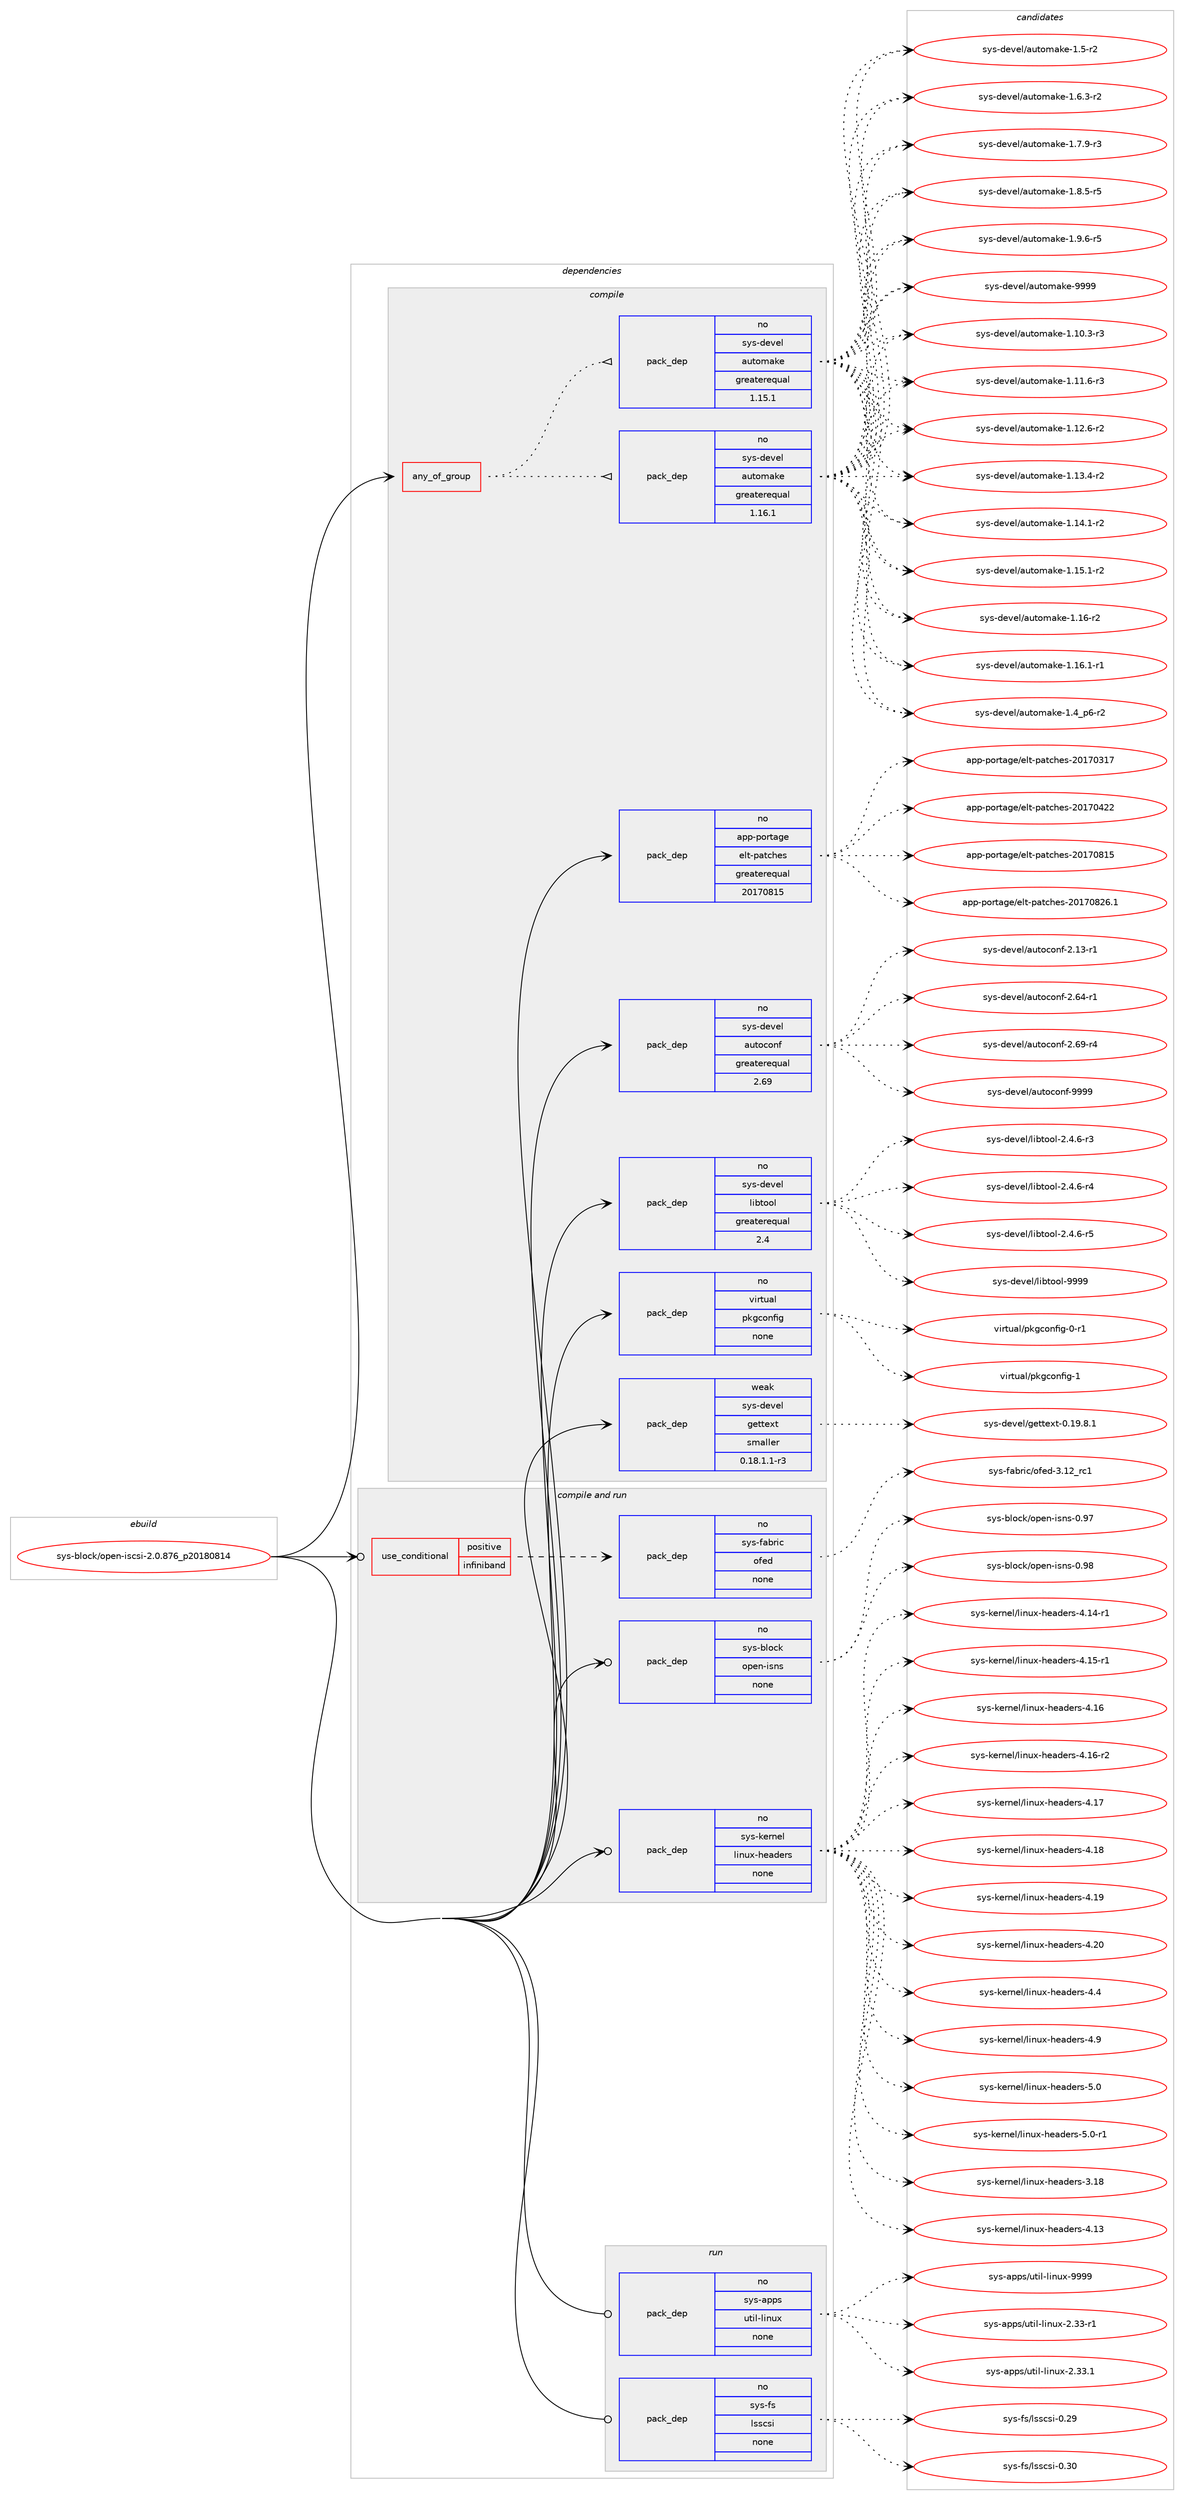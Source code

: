 digraph prolog {

# *************
# Graph options
# *************

newrank=true;
concentrate=true;
compound=true;
graph [rankdir=LR,fontname=Helvetica,fontsize=10,ranksep=1.5];#, ranksep=2.5, nodesep=0.2];
edge  [arrowhead=vee];
node  [fontname=Helvetica,fontsize=10];

# **********
# The ebuild
# **********

subgraph cluster_leftcol {
color=gray;
rank=same;
label=<<i>ebuild</i>>;
id [label="sys-block/open-iscsi-2.0.876_p20180814", color=red, width=4, href="../sys-block/open-iscsi-2.0.876_p20180814.svg"];
}

# ****************
# The dependencies
# ****************

subgraph cluster_midcol {
color=gray;
label=<<i>dependencies</i>>;
subgraph cluster_compile {
fillcolor="#eeeeee";
style=filled;
label=<<i>compile</i>>;
subgraph any27270 {
dependency1718689 [label=<<TABLE BORDER="0" CELLBORDER="1" CELLSPACING="0" CELLPADDING="4"><TR><TD CELLPADDING="10">any_of_group</TD></TR></TABLE>>, shape=none, color=red];subgraph pack1232489 {
dependency1718690 [label=<<TABLE BORDER="0" CELLBORDER="1" CELLSPACING="0" CELLPADDING="4" WIDTH="220"><TR><TD ROWSPAN="6" CELLPADDING="30">pack_dep</TD></TR><TR><TD WIDTH="110">no</TD></TR><TR><TD>sys-devel</TD></TR><TR><TD>automake</TD></TR><TR><TD>greaterequal</TD></TR><TR><TD>1.16.1</TD></TR></TABLE>>, shape=none, color=blue];
}
dependency1718689:e -> dependency1718690:w [weight=20,style="dotted",arrowhead="oinv"];
subgraph pack1232490 {
dependency1718691 [label=<<TABLE BORDER="0" CELLBORDER="1" CELLSPACING="0" CELLPADDING="4" WIDTH="220"><TR><TD ROWSPAN="6" CELLPADDING="30">pack_dep</TD></TR><TR><TD WIDTH="110">no</TD></TR><TR><TD>sys-devel</TD></TR><TR><TD>automake</TD></TR><TR><TD>greaterequal</TD></TR><TR><TD>1.15.1</TD></TR></TABLE>>, shape=none, color=blue];
}
dependency1718689:e -> dependency1718691:w [weight=20,style="dotted",arrowhead="oinv"];
}
id:e -> dependency1718689:w [weight=20,style="solid",arrowhead="vee"];
subgraph pack1232491 {
dependency1718692 [label=<<TABLE BORDER="0" CELLBORDER="1" CELLSPACING="0" CELLPADDING="4" WIDTH="220"><TR><TD ROWSPAN="6" CELLPADDING="30">pack_dep</TD></TR><TR><TD WIDTH="110">no</TD></TR><TR><TD>app-portage</TD></TR><TR><TD>elt-patches</TD></TR><TR><TD>greaterequal</TD></TR><TR><TD>20170815</TD></TR></TABLE>>, shape=none, color=blue];
}
id:e -> dependency1718692:w [weight=20,style="solid",arrowhead="vee"];
subgraph pack1232492 {
dependency1718693 [label=<<TABLE BORDER="0" CELLBORDER="1" CELLSPACING="0" CELLPADDING="4" WIDTH="220"><TR><TD ROWSPAN="6" CELLPADDING="30">pack_dep</TD></TR><TR><TD WIDTH="110">no</TD></TR><TR><TD>sys-devel</TD></TR><TR><TD>autoconf</TD></TR><TR><TD>greaterequal</TD></TR><TR><TD>2.69</TD></TR></TABLE>>, shape=none, color=blue];
}
id:e -> dependency1718693:w [weight=20,style="solid",arrowhead="vee"];
subgraph pack1232493 {
dependency1718694 [label=<<TABLE BORDER="0" CELLBORDER="1" CELLSPACING="0" CELLPADDING="4" WIDTH="220"><TR><TD ROWSPAN="6" CELLPADDING="30">pack_dep</TD></TR><TR><TD WIDTH="110">no</TD></TR><TR><TD>sys-devel</TD></TR><TR><TD>libtool</TD></TR><TR><TD>greaterequal</TD></TR><TR><TD>2.4</TD></TR></TABLE>>, shape=none, color=blue];
}
id:e -> dependency1718694:w [weight=20,style="solid",arrowhead="vee"];
subgraph pack1232494 {
dependency1718695 [label=<<TABLE BORDER="0" CELLBORDER="1" CELLSPACING="0" CELLPADDING="4" WIDTH="220"><TR><TD ROWSPAN="6" CELLPADDING="30">pack_dep</TD></TR><TR><TD WIDTH="110">no</TD></TR><TR><TD>virtual</TD></TR><TR><TD>pkgconfig</TD></TR><TR><TD>none</TD></TR><TR><TD></TD></TR></TABLE>>, shape=none, color=blue];
}
id:e -> dependency1718695:w [weight=20,style="solid",arrowhead="vee"];
subgraph pack1232495 {
dependency1718696 [label=<<TABLE BORDER="0" CELLBORDER="1" CELLSPACING="0" CELLPADDING="4" WIDTH="220"><TR><TD ROWSPAN="6" CELLPADDING="30">pack_dep</TD></TR><TR><TD WIDTH="110">weak</TD></TR><TR><TD>sys-devel</TD></TR><TR><TD>gettext</TD></TR><TR><TD>smaller</TD></TR><TR><TD>0.18.1.1-r3</TD></TR></TABLE>>, shape=none, color=blue];
}
id:e -> dependency1718696:w [weight=20,style="solid",arrowhead="vee"];
}
subgraph cluster_compileandrun {
fillcolor="#eeeeee";
style=filled;
label=<<i>compile and run</i>>;
subgraph cond458050 {
dependency1718697 [label=<<TABLE BORDER="0" CELLBORDER="1" CELLSPACING="0" CELLPADDING="4"><TR><TD ROWSPAN="3" CELLPADDING="10">use_conditional</TD></TR><TR><TD>positive</TD></TR><TR><TD>infiniband</TD></TR></TABLE>>, shape=none, color=red];
subgraph pack1232496 {
dependency1718698 [label=<<TABLE BORDER="0" CELLBORDER="1" CELLSPACING="0" CELLPADDING="4" WIDTH="220"><TR><TD ROWSPAN="6" CELLPADDING="30">pack_dep</TD></TR><TR><TD WIDTH="110">no</TD></TR><TR><TD>sys-fabric</TD></TR><TR><TD>ofed</TD></TR><TR><TD>none</TD></TR><TR><TD></TD></TR></TABLE>>, shape=none, color=blue];
}
dependency1718697:e -> dependency1718698:w [weight=20,style="dashed",arrowhead="vee"];
}
id:e -> dependency1718697:w [weight=20,style="solid",arrowhead="odotvee"];
subgraph pack1232497 {
dependency1718699 [label=<<TABLE BORDER="0" CELLBORDER="1" CELLSPACING="0" CELLPADDING="4" WIDTH="220"><TR><TD ROWSPAN="6" CELLPADDING="30">pack_dep</TD></TR><TR><TD WIDTH="110">no</TD></TR><TR><TD>sys-block</TD></TR><TR><TD>open-isns</TD></TR><TR><TD>none</TD></TR><TR><TD></TD></TR></TABLE>>, shape=none, color=blue];
}
id:e -> dependency1718699:w [weight=20,style="solid",arrowhead="odotvee"];
subgraph pack1232498 {
dependency1718700 [label=<<TABLE BORDER="0" CELLBORDER="1" CELLSPACING="0" CELLPADDING="4" WIDTH="220"><TR><TD ROWSPAN="6" CELLPADDING="30">pack_dep</TD></TR><TR><TD WIDTH="110">no</TD></TR><TR><TD>sys-kernel</TD></TR><TR><TD>linux-headers</TD></TR><TR><TD>none</TD></TR><TR><TD></TD></TR></TABLE>>, shape=none, color=blue];
}
id:e -> dependency1718700:w [weight=20,style="solid",arrowhead="odotvee"];
}
subgraph cluster_run {
fillcolor="#eeeeee";
style=filled;
label=<<i>run</i>>;
subgraph pack1232499 {
dependency1718701 [label=<<TABLE BORDER="0" CELLBORDER="1" CELLSPACING="0" CELLPADDING="4" WIDTH="220"><TR><TD ROWSPAN="6" CELLPADDING="30">pack_dep</TD></TR><TR><TD WIDTH="110">no</TD></TR><TR><TD>sys-apps</TD></TR><TR><TD>util-linux</TD></TR><TR><TD>none</TD></TR><TR><TD></TD></TR></TABLE>>, shape=none, color=blue];
}
id:e -> dependency1718701:w [weight=20,style="solid",arrowhead="odot"];
subgraph pack1232500 {
dependency1718702 [label=<<TABLE BORDER="0" CELLBORDER="1" CELLSPACING="0" CELLPADDING="4" WIDTH="220"><TR><TD ROWSPAN="6" CELLPADDING="30">pack_dep</TD></TR><TR><TD WIDTH="110">no</TD></TR><TR><TD>sys-fs</TD></TR><TR><TD>lsscsi</TD></TR><TR><TD>none</TD></TR><TR><TD></TD></TR></TABLE>>, shape=none, color=blue];
}
id:e -> dependency1718702:w [weight=20,style="solid",arrowhead="odot"];
}
}

# **************
# The candidates
# **************

subgraph cluster_choices {
rank=same;
color=gray;
label=<<i>candidates</i>>;

subgraph choice1232489 {
color=black;
nodesep=1;
choice11512111545100101118101108479711711611110997107101454946494846514511451 [label="sys-devel/automake-1.10.3-r3", color=red, width=4,href="../sys-devel/automake-1.10.3-r3.svg"];
choice11512111545100101118101108479711711611110997107101454946494946544511451 [label="sys-devel/automake-1.11.6-r3", color=red, width=4,href="../sys-devel/automake-1.11.6-r3.svg"];
choice11512111545100101118101108479711711611110997107101454946495046544511450 [label="sys-devel/automake-1.12.6-r2", color=red, width=4,href="../sys-devel/automake-1.12.6-r2.svg"];
choice11512111545100101118101108479711711611110997107101454946495146524511450 [label="sys-devel/automake-1.13.4-r2", color=red, width=4,href="../sys-devel/automake-1.13.4-r2.svg"];
choice11512111545100101118101108479711711611110997107101454946495246494511450 [label="sys-devel/automake-1.14.1-r2", color=red, width=4,href="../sys-devel/automake-1.14.1-r2.svg"];
choice11512111545100101118101108479711711611110997107101454946495346494511450 [label="sys-devel/automake-1.15.1-r2", color=red, width=4,href="../sys-devel/automake-1.15.1-r2.svg"];
choice1151211154510010111810110847971171161111099710710145494649544511450 [label="sys-devel/automake-1.16-r2", color=red, width=4,href="../sys-devel/automake-1.16-r2.svg"];
choice11512111545100101118101108479711711611110997107101454946495446494511449 [label="sys-devel/automake-1.16.1-r1", color=red, width=4,href="../sys-devel/automake-1.16.1-r1.svg"];
choice115121115451001011181011084797117116111109971071014549465295112544511450 [label="sys-devel/automake-1.4_p6-r2", color=red, width=4,href="../sys-devel/automake-1.4_p6-r2.svg"];
choice11512111545100101118101108479711711611110997107101454946534511450 [label="sys-devel/automake-1.5-r2", color=red, width=4,href="../sys-devel/automake-1.5-r2.svg"];
choice115121115451001011181011084797117116111109971071014549465446514511450 [label="sys-devel/automake-1.6.3-r2", color=red, width=4,href="../sys-devel/automake-1.6.3-r2.svg"];
choice115121115451001011181011084797117116111109971071014549465546574511451 [label="sys-devel/automake-1.7.9-r3", color=red, width=4,href="../sys-devel/automake-1.7.9-r3.svg"];
choice115121115451001011181011084797117116111109971071014549465646534511453 [label="sys-devel/automake-1.8.5-r5", color=red, width=4,href="../sys-devel/automake-1.8.5-r5.svg"];
choice115121115451001011181011084797117116111109971071014549465746544511453 [label="sys-devel/automake-1.9.6-r5", color=red, width=4,href="../sys-devel/automake-1.9.6-r5.svg"];
choice115121115451001011181011084797117116111109971071014557575757 [label="sys-devel/automake-9999", color=red, width=4,href="../sys-devel/automake-9999.svg"];
dependency1718690:e -> choice11512111545100101118101108479711711611110997107101454946494846514511451:w [style=dotted,weight="100"];
dependency1718690:e -> choice11512111545100101118101108479711711611110997107101454946494946544511451:w [style=dotted,weight="100"];
dependency1718690:e -> choice11512111545100101118101108479711711611110997107101454946495046544511450:w [style=dotted,weight="100"];
dependency1718690:e -> choice11512111545100101118101108479711711611110997107101454946495146524511450:w [style=dotted,weight="100"];
dependency1718690:e -> choice11512111545100101118101108479711711611110997107101454946495246494511450:w [style=dotted,weight="100"];
dependency1718690:e -> choice11512111545100101118101108479711711611110997107101454946495346494511450:w [style=dotted,weight="100"];
dependency1718690:e -> choice1151211154510010111810110847971171161111099710710145494649544511450:w [style=dotted,weight="100"];
dependency1718690:e -> choice11512111545100101118101108479711711611110997107101454946495446494511449:w [style=dotted,weight="100"];
dependency1718690:e -> choice115121115451001011181011084797117116111109971071014549465295112544511450:w [style=dotted,weight="100"];
dependency1718690:e -> choice11512111545100101118101108479711711611110997107101454946534511450:w [style=dotted,weight="100"];
dependency1718690:e -> choice115121115451001011181011084797117116111109971071014549465446514511450:w [style=dotted,weight="100"];
dependency1718690:e -> choice115121115451001011181011084797117116111109971071014549465546574511451:w [style=dotted,weight="100"];
dependency1718690:e -> choice115121115451001011181011084797117116111109971071014549465646534511453:w [style=dotted,weight="100"];
dependency1718690:e -> choice115121115451001011181011084797117116111109971071014549465746544511453:w [style=dotted,weight="100"];
dependency1718690:e -> choice115121115451001011181011084797117116111109971071014557575757:w [style=dotted,weight="100"];
}
subgraph choice1232490 {
color=black;
nodesep=1;
choice11512111545100101118101108479711711611110997107101454946494846514511451 [label="sys-devel/automake-1.10.3-r3", color=red, width=4,href="../sys-devel/automake-1.10.3-r3.svg"];
choice11512111545100101118101108479711711611110997107101454946494946544511451 [label="sys-devel/automake-1.11.6-r3", color=red, width=4,href="../sys-devel/automake-1.11.6-r3.svg"];
choice11512111545100101118101108479711711611110997107101454946495046544511450 [label="sys-devel/automake-1.12.6-r2", color=red, width=4,href="../sys-devel/automake-1.12.6-r2.svg"];
choice11512111545100101118101108479711711611110997107101454946495146524511450 [label="sys-devel/automake-1.13.4-r2", color=red, width=4,href="../sys-devel/automake-1.13.4-r2.svg"];
choice11512111545100101118101108479711711611110997107101454946495246494511450 [label="sys-devel/automake-1.14.1-r2", color=red, width=4,href="../sys-devel/automake-1.14.1-r2.svg"];
choice11512111545100101118101108479711711611110997107101454946495346494511450 [label="sys-devel/automake-1.15.1-r2", color=red, width=4,href="../sys-devel/automake-1.15.1-r2.svg"];
choice1151211154510010111810110847971171161111099710710145494649544511450 [label="sys-devel/automake-1.16-r2", color=red, width=4,href="../sys-devel/automake-1.16-r2.svg"];
choice11512111545100101118101108479711711611110997107101454946495446494511449 [label="sys-devel/automake-1.16.1-r1", color=red, width=4,href="../sys-devel/automake-1.16.1-r1.svg"];
choice115121115451001011181011084797117116111109971071014549465295112544511450 [label="sys-devel/automake-1.4_p6-r2", color=red, width=4,href="../sys-devel/automake-1.4_p6-r2.svg"];
choice11512111545100101118101108479711711611110997107101454946534511450 [label="sys-devel/automake-1.5-r2", color=red, width=4,href="../sys-devel/automake-1.5-r2.svg"];
choice115121115451001011181011084797117116111109971071014549465446514511450 [label="sys-devel/automake-1.6.3-r2", color=red, width=4,href="../sys-devel/automake-1.6.3-r2.svg"];
choice115121115451001011181011084797117116111109971071014549465546574511451 [label="sys-devel/automake-1.7.9-r3", color=red, width=4,href="../sys-devel/automake-1.7.9-r3.svg"];
choice115121115451001011181011084797117116111109971071014549465646534511453 [label="sys-devel/automake-1.8.5-r5", color=red, width=4,href="../sys-devel/automake-1.8.5-r5.svg"];
choice115121115451001011181011084797117116111109971071014549465746544511453 [label="sys-devel/automake-1.9.6-r5", color=red, width=4,href="../sys-devel/automake-1.9.6-r5.svg"];
choice115121115451001011181011084797117116111109971071014557575757 [label="sys-devel/automake-9999", color=red, width=4,href="../sys-devel/automake-9999.svg"];
dependency1718691:e -> choice11512111545100101118101108479711711611110997107101454946494846514511451:w [style=dotted,weight="100"];
dependency1718691:e -> choice11512111545100101118101108479711711611110997107101454946494946544511451:w [style=dotted,weight="100"];
dependency1718691:e -> choice11512111545100101118101108479711711611110997107101454946495046544511450:w [style=dotted,weight="100"];
dependency1718691:e -> choice11512111545100101118101108479711711611110997107101454946495146524511450:w [style=dotted,weight="100"];
dependency1718691:e -> choice11512111545100101118101108479711711611110997107101454946495246494511450:w [style=dotted,weight="100"];
dependency1718691:e -> choice11512111545100101118101108479711711611110997107101454946495346494511450:w [style=dotted,weight="100"];
dependency1718691:e -> choice1151211154510010111810110847971171161111099710710145494649544511450:w [style=dotted,weight="100"];
dependency1718691:e -> choice11512111545100101118101108479711711611110997107101454946495446494511449:w [style=dotted,weight="100"];
dependency1718691:e -> choice115121115451001011181011084797117116111109971071014549465295112544511450:w [style=dotted,weight="100"];
dependency1718691:e -> choice11512111545100101118101108479711711611110997107101454946534511450:w [style=dotted,weight="100"];
dependency1718691:e -> choice115121115451001011181011084797117116111109971071014549465446514511450:w [style=dotted,weight="100"];
dependency1718691:e -> choice115121115451001011181011084797117116111109971071014549465546574511451:w [style=dotted,weight="100"];
dependency1718691:e -> choice115121115451001011181011084797117116111109971071014549465646534511453:w [style=dotted,weight="100"];
dependency1718691:e -> choice115121115451001011181011084797117116111109971071014549465746544511453:w [style=dotted,weight="100"];
dependency1718691:e -> choice115121115451001011181011084797117116111109971071014557575757:w [style=dotted,weight="100"];
}
subgraph choice1232491 {
color=black;
nodesep=1;
choice97112112451121111141169710310147101108116451129711699104101115455048495548514955 [label="app-portage/elt-patches-20170317", color=red, width=4,href="../app-portage/elt-patches-20170317.svg"];
choice97112112451121111141169710310147101108116451129711699104101115455048495548525050 [label="app-portage/elt-patches-20170422", color=red, width=4,href="../app-portage/elt-patches-20170422.svg"];
choice97112112451121111141169710310147101108116451129711699104101115455048495548564953 [label="app-portage/elt-patches-20170815", color=red, width=4,href="../app-portage/elt-patches-20170815.svg"];
choice971121124511211111411697103101471011081164511297116991041011154550484955485650544649 [label="app-portage/elt-patches-20170826.1", color=red, width=4,href="../app-portage/elt-patches-20170826.1.svg"];
dependency1718692:e -> choice97112112451121111141169710310147101108116451129711699104101115455048495548514955:w [style=dotted,weight="100"];
dependency1718692:e -> choice97112112451121111141169710310147101108116451129711699104101115455048495548525050:w [style=dotted,weight="100"];
dependency1718692:e -> choice97112112451121111141169710310147101108116451129711699104101115455048495548564953:w [style=dotted,weight="100"];
dependency1718692:e -> choice971121124511211111411697103101471011081164511297116991041011154550484955485650544649:w [style=dotted,weight="100"];
}
subgraph choice1232492 {
color=black;
nodesep=1;
choice1151211154510010111810110847971171161119911111010245504649514511449 [label="sys-devel/autoconf-2.13-r1", color=red, width=4,href="../sys-devel/autoconf-2.13-r1.svg"];
choice1151211154510010111810110847971171161119911111010245504654524511449 [label="sys-devel/autoconf-2.64-r1", color=red, width=4,href="../sys-devel/autoconf-2.64-r1.svg"];
choice1151211154510010111810110847971171161119911111010245504654574511452 [label="sys-devel/autoconf-2.69-r4", color=red, width=4,href="../sys-devel/autoconf-2.69-r4.svg"];
choice115121115451001011181011084797117116111991111101024557575757 [label="sys-devel/autoconf-9999", color=red, width=4,href="../sys-devel/autoconf-9999.svg"];
dependency1718693:e -> choice1151211154510010111810110847971171161119911111010245504649514511449:w [style=dotted,weight="100"];
dependency1718693:e -> choice1151211154510010111810110847971171161119911111010245504654524511449:w [style=dotted,weight="100"];
dependency1718693:e -> choice1151211154510010111810110847971171161119911111010245504654574511452:w [style=dotted,weight="100"];
dependency1718693:e -> choice115121115451001011181011084797117116111991111101024557575757:w [style=dotted,weight="100"];
}
subgraph choice1232493 {
color=black;
nodesep=1;
choice1151211154510010111810110847108105981161111111084550465246544511451 [label="sys-devel/libtool-2.4.6-r3", color=red, width=4,href="../sys-devel/libtool-2.4.6-r3.svg"];
choice1151211154510010111810110847108105981161111111084550465246544511452 [label="sys-devel/libtool-2.4.6-r4", color=red, width=4,href="../sys-devel/libtool-2.4.6-r4.svg"];
choice1151211154510010111810110847108105981161111111084550465246544511453 [label="sys-devel/libtool-2.4.6-r5", color=red, width=4,href="../sys-devel/libtool-2.4.6-r5.svg"];
choice1151211154510010111810110847108105981161111111084557575757 [label="sys-devel/libtool-9999", color=red, width=4,href="../sys-devel/libtool-9999.svg"];
dependency1718694:e -> choice1151211154510010111810110847108105981161111111084550465246544511451:w [style=dotted,weight="100"];
dependency1718694:e -> choice1151211154510010111810110847108105981161111111084550465246544511452:w [style=dotted,weight="100"];
dependency1718694:e -> choice1151211154510010111810110847108105981161111111084550465246544511453:w [style=dotted,weight="100"];
dependency1718694:e -> choice1151211154510010111810110847108105981161111111084557575757:w [style=dotted,weight="100"];
}
subgraph choice1232494 {
color=black;
nodesep=1;
choice11810511411611797108471121071039911111010210510345484511449 [label="virtual/pkgconfig-0-r1", color=red, width=4,href="../virtual/pkgconfig-0-r1.svg"];
choice1181051141161179710847112107103991111101021051034549 [label="virtual/pkgconfig-1", color=red, width=4,href="../virtual/pkgconfig-1.svg"];
dependency1718695:e -> choice11810511411611797108471121071039911111010210510345484511449:w [style=dotted,weight="100"];
dependency1718695:e -> choice1181051141161179710847112107103991111101021051034549:w [style=dotted,weight="100"];
}
subgraph choice1232495 {
color=black;
nodesep=1;
choice1151211154510010111810110847103101116116101120116454846495746564649 [label="sys-devel/gettext-0.19.8.1", color=red, width=4,href="../sys-devel/gettext-0.19.8.1.svg"];
dependency1718696:e -> choice1151211154510010111810110847103101116116101120116454846495746564649:w [style=dotted,weight="100"];
}
subgraph choice1232496 {
color=black;
nodesep=1;
choice11512111545102979811410599471111021011004551464950951149949 [label="sys-fabric/ofed-3.12_rc1", color=red, width=4,href="../sys-fabric/ofed-3.12_rc1.svg"];
dependency1718698:e -> choice11512111545102979811410599471111021011004551464950951149949:w [style=dotted,weight="100"];
}
subgraph choice1232497 {
color=black;
nodesep=1;
choice11512111545981081119910747111112101110451051151101154548465755 [label="sys-block/open-isns-0.97", color=red, width=4,href="../sys-block/open-isns-0.97.svg"];
choice11512111545981081119910747111112101110451051151101154548465756 [label="sys-block/open-isns-0.98", color=red, width=4,href="../sys-block/open-isns-0.98.svg"];
dependency1718699:e -> choice11512111545981081119910747111112101110451051151101154548465755:w [style=dotted,weight="100"];
dependency1718699:e -> choice11512111545981081119910747111112101110451051151101154548465756:w [style=dotted,weight="100"];
}
subgraph choice1232498 {
color=black;
nodesep=1;
choice115121115451071011141101011084710810511011712045104101971001011141154551464956 [label="sys-kernel/linux-headers-3.18", color=red, width=4,href="../sys-kernel/linux-headers-3.18.svg"];
choice115121115451071011141101011084710810511011712045104101971001011141154552464951 [label="sys-kernel/linux-headers-4.13", color=red, width=4,href="../sys-kernel/linux-headers-4.13.svg"];
choice1151211154510710111411010110847108105110117120451041019710010111411545524649524511449 [label="sys-kernel/linux-headers-4.14-r1", color=red, width=4,href="../sys-kernel/linux-headers-4.14-r1.svg"];
choice1151211154510710111411010110847108105110117120451041019710010111411545524649534511449 [label="sys-kernel/linux-headers-4.15-r1", color=red, width=4,href="../sys-kernel/linux-headers-4.15-r1.svg"];
choice115121115451071011141101011084710810511011712045104101971001011141154552464954 [label="sys-kernel/linux-headers-4.16", color=red, width=4,href="../sys-kernel/linux-headers-4.16.svg"];
choice1151211154510710111411010110847108105110117120451041019710010111411545524649544511450 [label="sys-kernel/linux-headers-4.16-r2", color=red, width=4,href="../sys-kernel/linux-headers-4.16-r2.svg"];
choice115121115451071011141101011084710810511011712045104101971001011141154552464955 [label="sys-kernel/linux-headers-4.17", color=red, width=4,href="../sys-kernel/linux-headers-4.17.svg"];
choice115121115451071011141101011084710810511011712045104101971001011141154552464956 [label="sys-kernel/linux-headers-4.18", color=red, width=4,href="../sys-kernel/linux-headers-4.18.svg"];
choice115121115451071011141101011084710810511011712045104101971001011141154552464957 [label="sys-kernel/linux-headers-4.19", color=red, width=4,href="../sys-kernel/linux-headers-4.19.svg"];
choice115121115451071011141101011084710810511011712045104101971001011141154552465048 [label="sys-kernel/linux-headers-4.20", color=red, width=4,href="../sys-kernel/linux-headers-4.20.svg"];
choice1151211154510710111411010110847108105110117120451041019710010111411545524652 [label="sys-kernel/linux-headers-4.4", color=red, width=4,href="../sys-kernel/linux-headers-4.4.svg"];
choice1151211154510710111411010110847108105110117120451041019710010111411545524657 [label="sys-kernel/linux-headers-4.9", color=red, width=4,href="../sys-kernel/linux-headers-4.9.svg"];
choice1151211154510710111411010110847108105110117120451041019710010111411545534648 [label="sys-kernel/linux-headers-5.0", color=red, width=4,href="../sys-kernel/linux-headers-5.0.svg"];
choice11512111545107101114110101108471081051101171204510410197100101114115455346484511449 [label="sys-kernel/linux-headers-5.0-r1", color=red, width=4,href="../sys-kernel/linux-headers-5.0-r1.svg"];
dependency1718700:e -> choice115121115451071011141101011084710810511011712045104101971001011141154551464956:w [style=dotted,weight="100"];
dependency1718700:e -> choice115121115451071011141101011084710810511011712045104101971001011141154552464951:w [style=dotted,weight="100"];
dependency1718700:e -> choice1151211154510710111411010110847108105110117120451041019710010111411545524649524511449:w [style=dotted,weight="100"];
dependency1718700:e -> choice1151211154510710111411010110847108105110117120451041019710010111411545524649534511449:w [style=dotted,weight="100"];
dependency1718700:e -> choice115121115451071011141101011084710810511011712045104101971001011141154552464954:w [style=dotted,weight="100"];
dependency1718700:e -> choice1151211154510710111411010110847108105110117120451041019710010111411545524649544511450:w [style=dotted,weight="100"];
dependency1718700:e -> choice115121115451071011141101011084710810511011712045104101971001011141154552464955:w [style=dotted,weight="100"];
dependency1718700:e -> choice115121115451071011141101011084710810511011712045104101971001011141154552464956:w [style=dotted,weight="100"];
dependency1718700:e -> choice115121115451071011141101011084710810511011712045104101971001011141154552464957:w [style=dotted,weight="100"];
dependency1718700:e -> choice115121115451071011141101011084710810511011712045104101971001011141154552465048:w [style=dotted,weight="100"];
dependency1718700:e -> choice1151211154510710111411010110847108105110117120451041019710010111411545524652:w [style=dotted,weight="100"];
dependency1718700:e -> choice1151211154510710111411010110847108105110117120451041019710010111411545524657:w [style=dotted,weight="100"];
dependency1718700:e -> choice1151211154510710111411010110847108105110117120451041019710010111411545534648:w [style=dotted,weight="100"];
dependency1718700:e -> choice11512111545107101114110101108471081051101171204510410197100101114115455346484511449:w [style=dotted,weight="100"];
}
subgraph choice1232499 {
color=black;
nodesep=1;
choice1151211154597112112115471171161051084510810511011712045504651514511449 [label="sys-apps/util-linux-2.33-r1", color=red, width=4,href="../sys-apps/util-linux-2.33-r1.svg"];
choice1151211154597112112115471171161051084510810511011712045504651514649 [label="sys-apps/util-linux-2.33.1", color=red, width=4,href="../sys-apps/util-linux-2.33.1.svg"];
choice115121115459711211211547117116105108451081051101171204557575757 [label="sys-apps/util-linux-9999", color=red, width=4,href="../sys-apps/util-linux-9999.svg"];
dependency1718701:e -> choice1151211154597112112115471171161051084510810511011712045504651514511449:w [style=dotted,weight="100"];
dependency1718701:e -> choice1151211154597112112115471171161051084510810511011712045504651514649:w [style=dotted,weight="100"];
dependency1718701:e -> choice115121115459711211211547117116105108451081051101171204557575757:w [style=dotted,weight="100"];
}
subgraph choice1232500 {
color=black;
nodesep=1;
choice1151211154510211547108115115991151054548465057 [label="sys-fs/lsscsi-0.29", color=red, width=4,href="../sys-fs/lsscsi-0.29.svg"];
choice1151211154510211547108115115991151054548465148 [label="sys-fs/lsscsi-0.30", color=red, width=4,href="../sys-fs/lsscsi-0.30.svg"];
dependency1718702:e -> choice1151211154510211547108115115991151054548465057:w [style=dotted,weight="100"];
dependency1718702:e -> choice1151211154510211547108115115991151054548465148:w [style=dotted,weight="100"];
}
}

}
